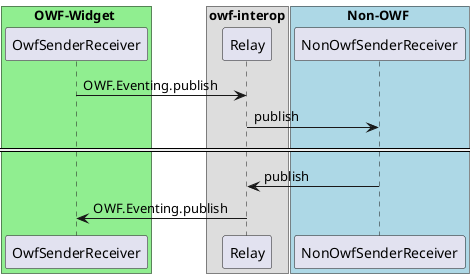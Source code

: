 @startuml

box OWF-Widget #lightgreen
participant OwfSenderReceiver
endbox

box owf-interop
participant Relay
endbox

box Non-OWF #lightblue
participant NonOwfSenderReceiver
endbox

OwfSenderReceiver -> Relay : OWF.Eventing.publish
Relay -> NonOwfSenderReceiver : publish

== ==

NonOwfSenderReceiver -> Relay : publish
Relay -> OwfSenderReceiver : OWF.Eventing.publish

@enduml
